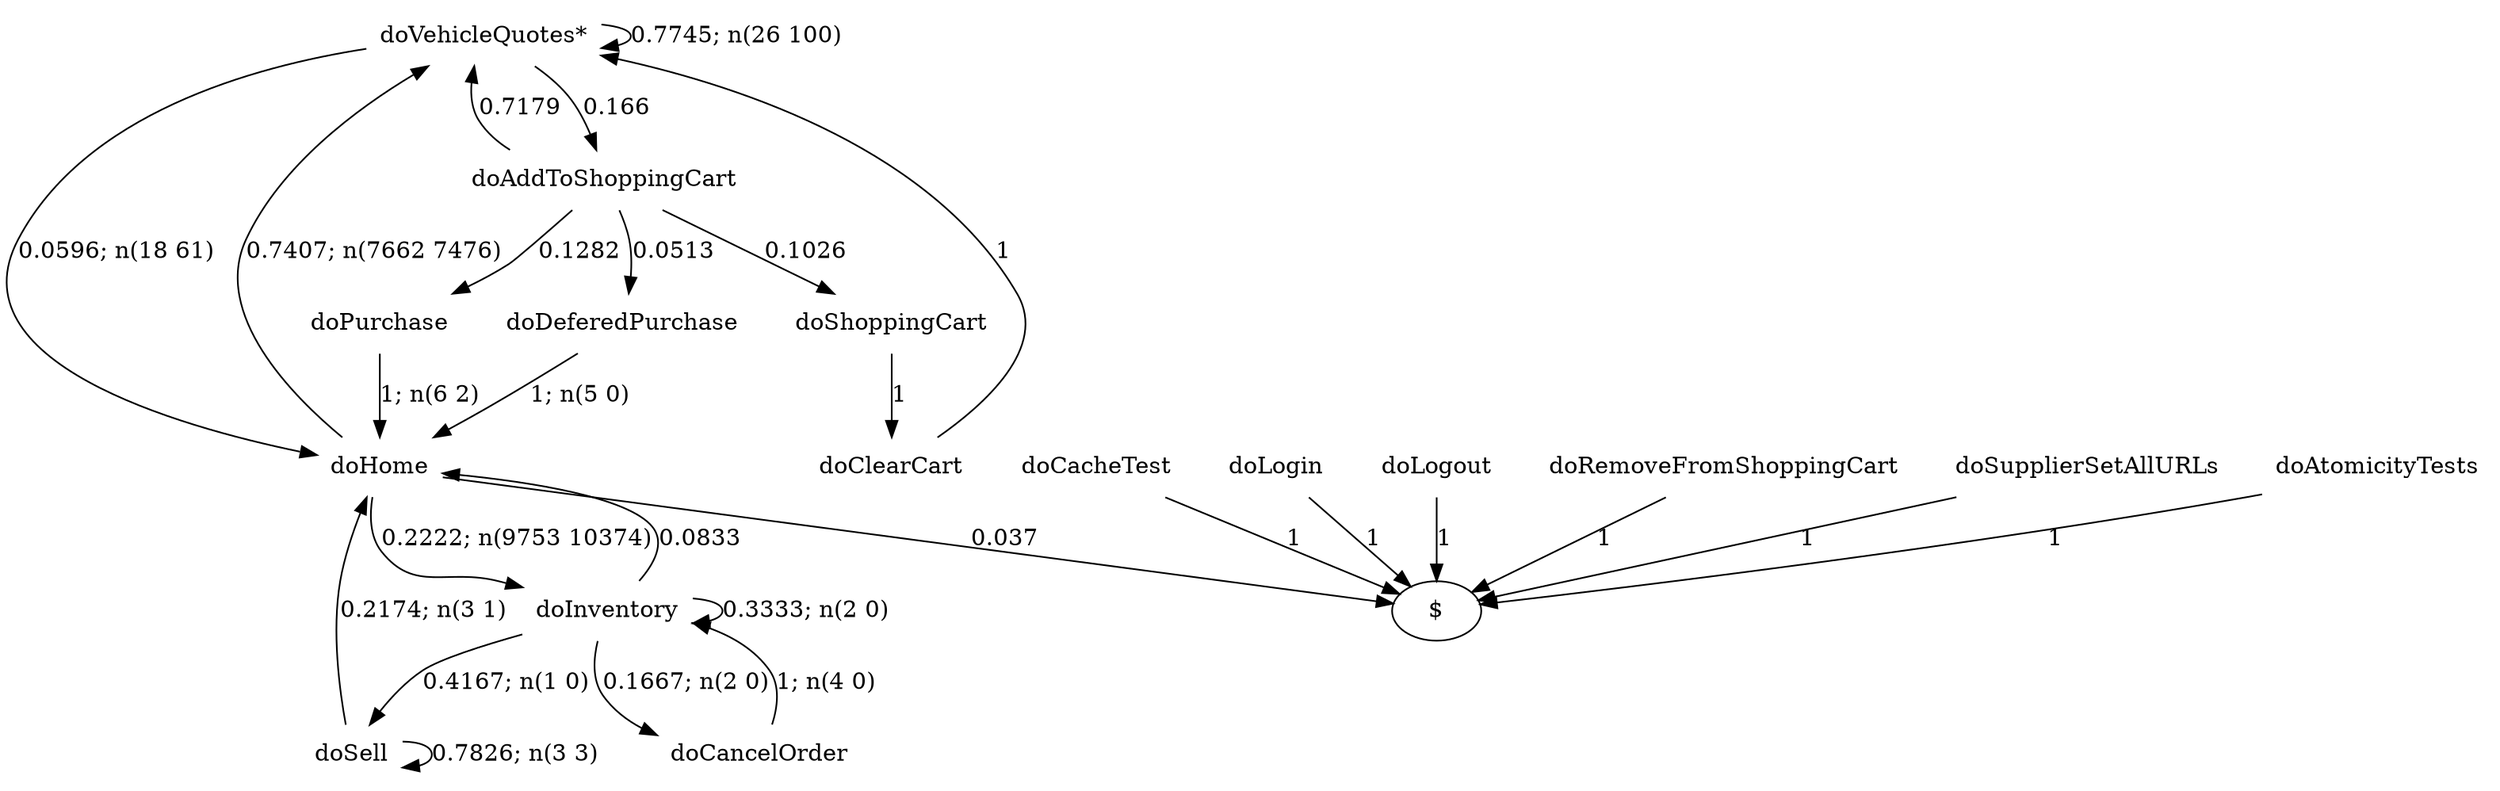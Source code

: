digraph G {"doVehicleQuotes*" [label="doVehicleQuotes*",shape=none];"doSupplierSetAllURLs" [label="doSupplierSetAllURLs",shape=none];"doAtomicityTests" [label="doAtomicityTests",shape=none];"doCacheTest" [label="doCacheTest",shape=none];"doLogin" [label="doLogin",shape=none];"doAddToShoppingCart" [label="doAddToShoppingCart",shape=none];"doDeferedPurchase" [label="doDeferedPurchase",shape=none];"doHome" [label="doHome",shape=none];"doShoppingCart" [label="doShoppingCart",shape=none];"doClearCart" [label="doClearCart",shape=none];"doPurchase" [label="doPurchase",shape=none];"doInventory" [label="doInventory",shape=none];"doSell" [label="doSell",shape=none];"doLogout" [label="doLogout",shape=none];"doCancelOrder" [label="doCancelOrder",shape=none];"doRemoveFromShoppingCart" [label="doRemoveFromShoppingCart",shape=none];"doVehicleQuotes*"->"doVehicleQuotes*" [style=solid,label="0.7745; n(26 100)"];"doVehicleQuotes*"->"doAddToShoppingCart" [style=solid,label="0.166"];"doVehicleQuotes*"->"doHome" [style=solid,label="0.0596; n(18 61)"];"doSupplierSetAllURLs"->"$" [style=solid,label="1"];"doAtomicityTests"->"$" [style=solid,label="1"];"doCacheTest"->"$" [style=solid,label="1"];"doLogin"->"$" [style=solid,label="1"];"doAddToShoppingCart"->"doVehicleQuotes*" [style=solid,label="0.7179"];"doAddToShoppingCart"->"doDeferedPurchase" [style=solid,label="0.0513"];"doAddToShoppingCart"->"doShoppingCart" [style=solid,label="0.1026"];"doAddToShoppingCart"->"doPurchase" [style=solid,label="0.1282"];"doDeferedPurchase"->"doHome" [style=solid,label="1; n(5 0)"];"doHome"->"doVehicleQuotes*" [style=solid,label="0.7407; n(7662 7476)"];"doHome"->"doInventory" [style=solid,label="0.2222; n(9753 10374)"];"doHome"->"$" [style=solid,label="0.037"];"doShoppingCart"->"doClearCart" [style=solid,label="1"];"doClearCart"->"doVehicleQuotes*" [style=solid,label="1"];"doPurchase"->"doHome" [style=solid,label="1; n(6 2)"];"doInventory"->"doHome" [style=solid,label="0.0833"];"doInventory"->"doInventory" [style=solid,label="0.3333; n(2 0)"];"doInventory"->"doSell" [style=solid,label="0.4167; n(1 0)"];"doInventory"->"doCancelOrder" [style=solid,label="0.1667; n(2 0)"];"doSell"->"doHome" [style=solid,label="0.2174; n(3 1)"];"doSell"->"doSell" [style=solid,label="0.7826; n(3 3)"];"doLogout"->"$" [style=solid,label="1"];"doCancelOrder"->"doInventory" [style=solid,label="1; n(4 0)"];"doRemoveFromShoppingCart"->"$" [style=solid,label="1"];}